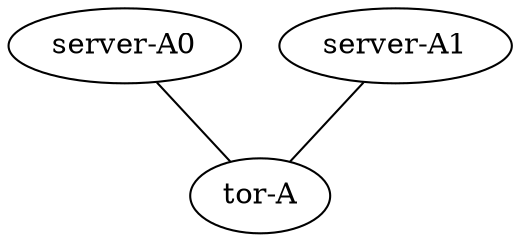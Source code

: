 graph vx {
"tor-A" [function="leaf" vagrant="eth1" os="hashicorp/bionic64" version="1.0.282" memory="500" config="./helper_scripts/config_production_switch.sh" ]
"server-A0" [function="host" vagrant="eth3" os="hashicorp/bionic64" version="1.0.282" memory="500" config="./helper_scripts/config_production_server.sh" ]
"server-A1" [function="host" vagrant="eth3" os="hashicorp/bionic64" version="1.0.282" memory="500" config="./helper_scripts/config_production_server.sh" ]


"server-A0":"eth1" -- "tor-A":"eth1" [left_mac="00:01:00:11:11:01"]
"server-A1":"eth1" -- "tor-A":"eth2" [left_mac="00:01:00:22:22:02"]
}
